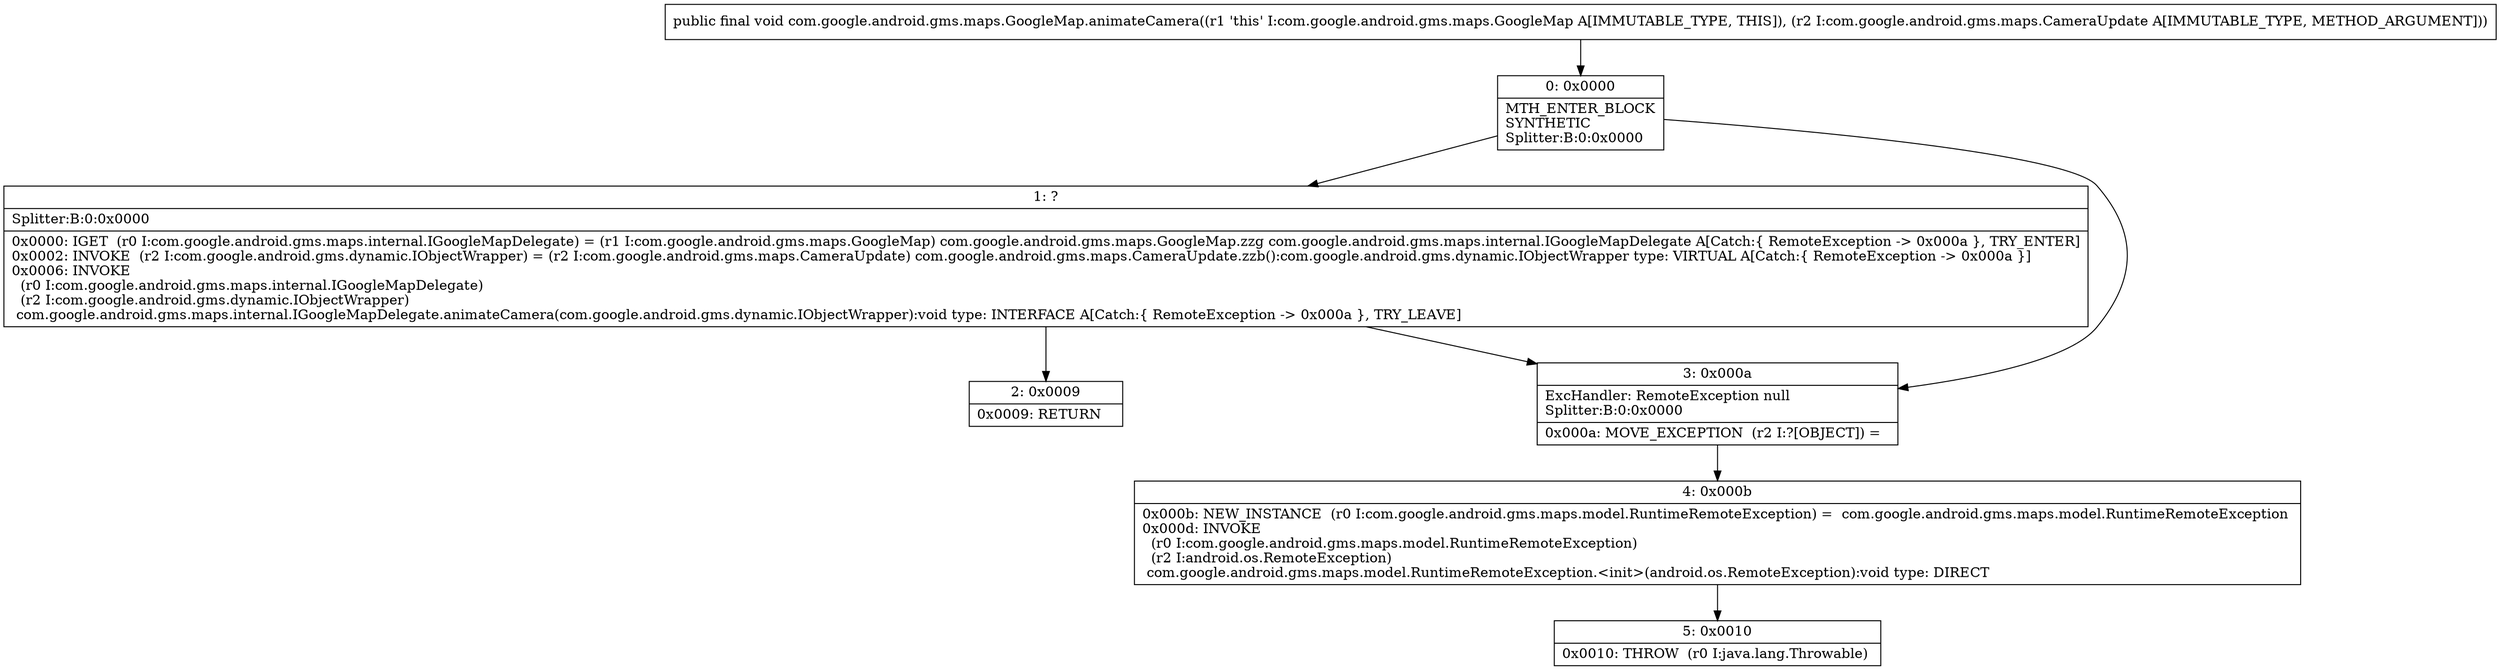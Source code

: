digraph "CFG forcom.google.android.gms.maps.GoogleMap.animateCamera(Lcom\/google\/android\/gms\/maps\/CameraUpdate;)V" {
Node_0 [shape=record,label="{0\:\ 0x0000|MTH_ENTER_BLOCK\lSYNTHETIC\lSplitter:B:0:0x0000\l}"];
Node_1 [shape=record,label="{1\:\ ?|Splitter:B:0:0x0000\l|0x0000: IGET  (r0 I:com.google.android.gms.maps.internal.IGoogleMapDelegate) = (r1 I:com.google.android.gms.maps.GoogleMap) com.google.android.gms.maps.GoogleMap.zzg com.google.android.gms.maps.internal.IGoogleMapDelegate A[Catch:\{ RemoteException \-\> 0x000a \}, TRY_ENTER]\l0x0002: INVOKE  (r2 I:com.google.android.gms.dynamic.IObjectWrapper) = (r2 I:com.google.android.gms.maps.CameraUpdate) com.google.android.gms.maps.CameraUpdate.zzb():com.google.android.gms.dynamic.IObjectWrapper type: VIRTUAL A[Catch:\{ RemoteException \-\> 0x000a \}]\l0x0006: INVOKE  \l  (r0 I:com.google.android.gms.maps.internal.IGoogleMapDelegate)\l  (r2 I:com.google.android.gms.dynamic.IObjectWrapper)\l com.google.android.gms.maps.internal.IGoogleMapDelegate.animateCamera(com.google.android.gms.dynamic.IObjectWrapper):void type: INTERFACE A[Catch:\{ RemoteException \-\> 0x000a \}, TRY_LEAVE]\l}"];
Node_2 [shape=record,label="{2\:\ 0x0009|0x0009: RETURN   \l}"];
Node_3 [shape=record,label="{3\:\ 0x000a|ExcHandler: RemoteException null\lSplitter:B:0:0x0000\l|0x000a: MOVE_EXCEPTION  (r2 I:?[OBJECT]) =  \l}"];
Node_4 [shape=record,label="{4\:\ 0x000b|0x000b: NEW_INSTANCE  (r0 I:com.google.android.gms.maps.model.RuntimeRemoteException) =  com.google.android.gms.maps.model.RuntimeRemoteException \l0x000d: INVOKE  \l  (r0 I:com.google.android.gms.maps.model.RuntimeRemoteException)\l  (r2 I:android.os.RemoteException)\l com.google.android.gms.maps.model.RuntimeRemoteException.\<init\>(android.os.RemoteException):void type: DIRECT \l}"];
Node_5 [shape=record,label="{5\:\ 0x0010|0x0010: THROW  (r0 I:java.lang.Throwable) \l}"];
MethodNode[shape=record,label="{public final void com.google.android.gms.maps.GoogleMap.animateCamera((r1 'this' I:com.google.android.gms.maps.GoogleMap A[IMMUTABLE_TYPE, THIS]), (r2 I:com.google.android.gms.maps.CameraUpdate A[IMMUTABLE_TYPE, METHOD_ARGUMENT])) }"];
MethodNode -> Node_0;
Node_0 -> Node_1;
Node_0 -> Node_3;
Node_1 -> Node_2;
Node_1 -> Node_3;
Node_3 -> Node_4;
Node_4 -> Node_5;
}

